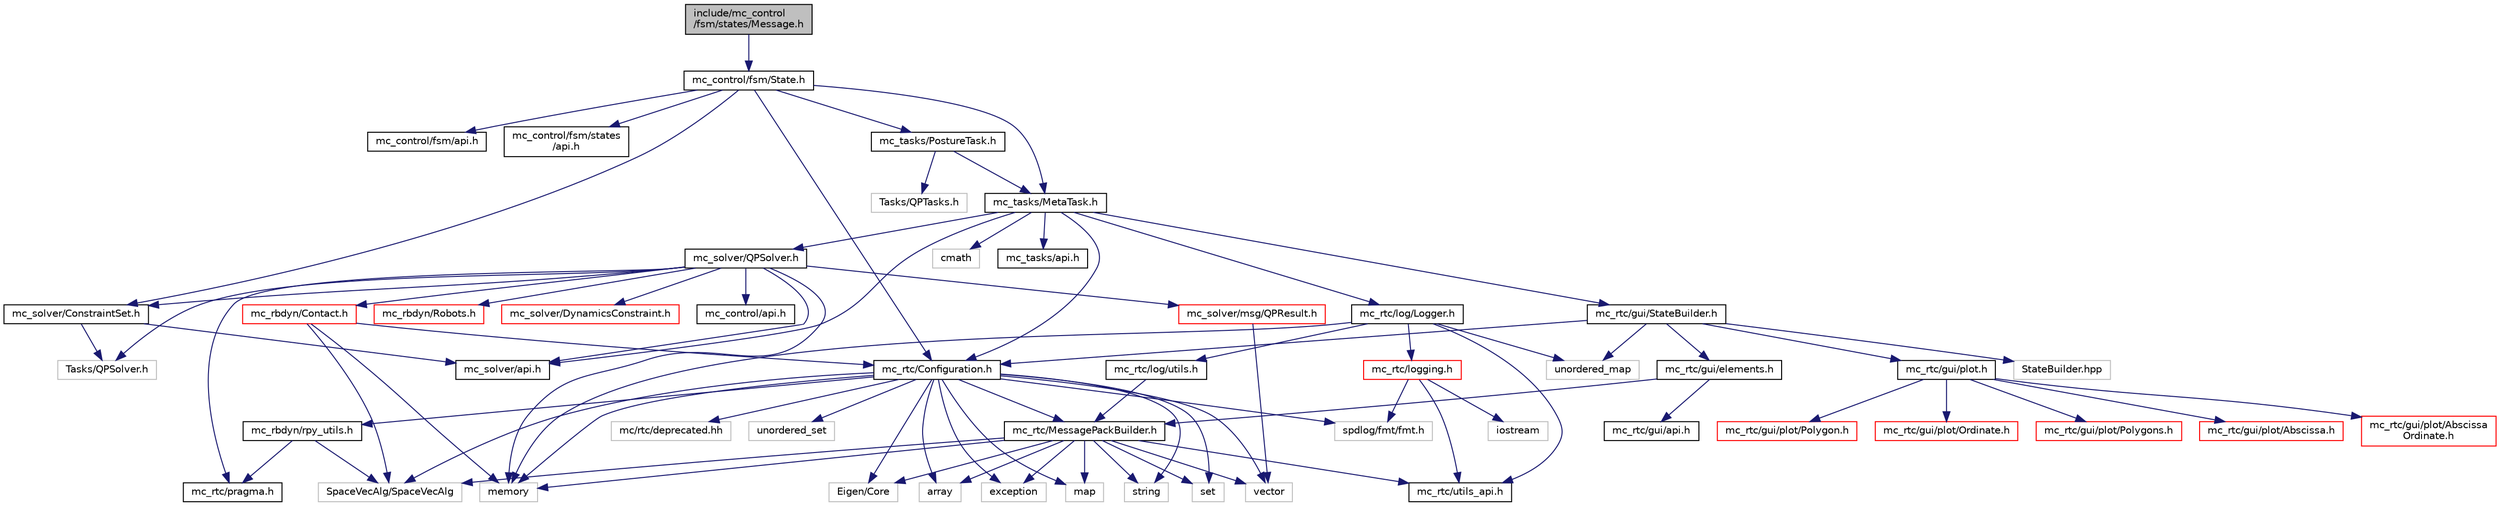 digraph "include/mc_control/fsm/states/Message.h"
{
 // INTERACTIVE_SVG=YES
  edge [fontname="Helvetica",fontsize="10",labelfontname="Helvetica",labelfontsize="10"];
  node [fontname="Helvetica",fontsize="10",shape=record];
  Node0 [label="include/mc_control\l/fsm/states/Message.h",height=0.2,width=0.4,color="black", fillcolor="grey75", style="filled", fontcolor="black"];
  Node0 -> Node1 [color="midnightblue",fontsize="10",style="solid",fontname="Helvetica"];
  Node1 [label="mc_control/fsm/State.h",height=0.2,width=0.4,color="black", fillcolor="white", style="filled",URL="$State_8h.html"];
  Node1 -> Node2 [color="midnightblue",fontsize="10",style="solid",fontname="Helvetica"];
  Node2 [label="mc_control/fsm/api.h",height=0.2,width=0.4,color="black", fillcolor="white", style="filled",URL="$mc__control_2fsm_2api_8h.html"];
  Node1 -> Node3 [color="midnightblue",fontsize="10",style="solid",fontname="Helvetica"];
  Node3 [label="mc_control/fsm/states\l/api.h",height=0.2,width=0.4,color="black", fillcolor="white", style="filled",URL="$mc__control_2fsm_2states_2api_8h.html"];
  Node1 -> Node4 [color="midnightblue",fontsize="10",style="solid",fontname="Helvetica"];
  Node4 [label="mc_solver/ConstraintSet.h",height=0.2,width=0.4,color="black", fillcolor="white", style="filled",URL="$ConstraintSet_8h.html"];
  Node4 -> Node5 [color="midnightblue",fontsize="10",style="solid",fontname="Helvetica"];
  Node5 [label="mc_solver/api.h",height=0.2,width=0.4,color="black", fillcolor="white", style="filled",URL="$mc__solver_2api_8h.html"];
  Node4 -> Node6 [color="midnightblue",fontsize="10",style="solid",fontname="Helvetica"];
  Node6 [label="Tasks/QPSolver.h",height=0.2,width=0.4,color="grey75", fillcolor="white", style="filled"];
  Node1 -> Node7 [color="midnightblue",fontsize="10",style="solid",fontname="Helvetica"];
  Node7 [label="mc_tasks/MetaTask.h",height=0.2,width=0.4,color="black", fillcolor="white", style="filled",URL="$MetaTask_8h.html"];
  Node7 -> Node8 [color="midnightblue",fontsize="10",style="solid",fontname="Helvetica"];
  Node8 [label="mc_rtc/Configuration.h",height=0.2,width=0.4,color="black", fillcolor="white", style="filled",URL="$mc__rtc_2Configuration_8h.html"];
  Node8 -> Node9 [color="midnightblue",fontsize="10",style="solid",fontname="Helvetica"];
  Node9 [label="mc_rtc/MessagePackBuilder.h",height=0.2,width=0.4,color="black", fillcolor="white", style="filled",URL="$MessagePackBuilder_8h.html"];
  Node9 -> Node10 [color="midnightblue",fontsize="10",style="solid",fontname="Helvetica"];
  Node10 [label="mc_rtc/utils_api.h",height=0.2,width=0.4,color="black", fillcolor="white", style="filled",URL="$utils__api_8h.html"];
  Node9 -> Node11 [color="midnightblue",fontsize="10",style="solid",fontname="Helvetica"];
  Node11 [label="SpaceVecAlg/SpaceVecAlg",height=0.2,width=0.4,color="grey75", fillcolor="white", style="filled"];
  Node9 -> Node12 [color="midnightblue",fontsize="10",style="solid",fontname="Helvetica"];
  Node12 [label="Eigen/Core",height=0.2,width=0.4,color="grey75", fillcolor="white", style="filled"];
  Node9 -> Node13 [color="midnightblue",fontsize="10",style="solid",fontname="Helvetica"];
  Node13 [label="array",height=0.2,width=0.4,color="grey75", fillcolor="white", style="filled"];
  Node9 -> Node14 [color="midnightblue",fontsize="10",style="solid",fontname="Helvetica"];
  Node14 [label="exception",height=0.2,width=0.4,color="grey75", fillcolor="white", style="filled"];
  Node9 -> Node15 [color="midnightblue",fontsize="10",style="solid",fontname="Helvetica"];
  Node15 [label="map",height=0.2,width=0.4,color="grey75", fillcolor="white", style="filled"];
  Node9 -> Node16 [color="midnightblue",fontsize="10",style="solid",fontname="Helvetica"];
  Node16 [label="memory",height=0.2,width=0.4,color="grey75", fillcolor="white", style="filled"];
  Node9 -> Node17 [color="midnightblue",fontsize="10",style="solid",fontname="Helvetica"];
  Node17 [label="set",height=0.2,width=0.4,color="grey75", fillcolor="white", style="filled"];
  Node9 -> Node18 [color="midnightblue",fontsize="10",style="solid",fontname="Helvetica"];
  Node18 [label="string",height=0.2,width=0.4,color="grey75", fillcolor="white", style="filled"];
  Node9 -> Node19 [color="midnightblue",fontsize="10",style="solid",fontname="Helvetica"];
  Node19 [label="vector",height=0.2,width=0.4,color="grey75", fillcolor="white", style="filled"];
  Node8 -> Node11 [color="midnightblue",fontsize="10",style="solid",fontname="Helvetica"];
  Node8 -> Node20 [color="midnightblue",fontsize="10",style="solid",fontname="Helvetica"];
  Node20 [label="mc_rbdyn/rpy_utils.h",height=0.2,width=0.4,color="black", fillcolor="white", style="filled",URL="$rpy__utils_8h.html"];
  Node20 -> Node21 [color="midnightblue",fontsize="10",style="solid",fontname="Helvetica"];
  Node21 [label="mc_rtc/pragma.h",height=0.2,width=0.4,color="black", fillcolor="white", style="filled",URL="$pragma_8h.html"];
  Node20 -> Node11 [color="midnightblue",fontsize="10",style="solid",fontname="Helvetica"];
  Node8 -> Node12 [color="midnightblue",fontsize="10",style="solid",fontname="Helvetica"];
  Node8 -> Node13 [color="midnightblue",fontsize="10",style="solid",fontname="Helvetica"];
  Node8 -> Node14 [color="midnightblue",fontsize="10",style="solid",fontname="Helvetica"];
  Node8 -> Node15 [color="midnightblue",fontsize="10",style="solid",fontname="Helvetica"];
  Node8 -> Node22 [color="midnightblue",fontsize="10",style="solid",fontname="Helvetica"];
  Node22 [label="mc/rtc/deprecated.hh",height=0.2,width=0.4,color="grey75", fillcolor="white", style="filled"];
  Node8 -> Node16 [color="midnightblue",fontsize="10",style="solid",fontname="Helvetica"];
  Node8 -> Node17 [color="midnightblue",fontsize="10",style="solid",fontname="Helvetica"];
  Node8 -> Node23 [color="midnightblue",fontsize="10",style="solid",fontname="Helvetica"];
  Node23 [label="spdlog/fmt/fmt.h",height=0.2,width=0.4,color="grey75", fillcolor="white", style="filled"];
  Node8 -> Node18 [color="midnightblue",fontsize="10",style="solid",fontname="Helvetica"];
  Node8 -> Node24 [color="midnightblue",fontsize="10",style="solid",fontname="Helvetica"];
  Node24 [label="unordered_set",height=0.2,width=0.4,color="grey75", fillcolor="white", style="filled"];
  Node8 -> Node19 [color="midnightblue",fontsize="10",style="solid",fontname="Helvetica"];
  Node7 -> Node25 [color="midnightblue",fontsize="10",style="solid",fontname="Helvetica"];
  Node25 [label="mc_rtc/gui/StateBuilder.h",height=0.2,width=0.4,color="black", fillcolor="white", style="filled",URL="$StateBuilder_8h.html"];
  Node25 -> Node8 [color="midnightblue",fontsize="10",style="solid",fontname="Helvetica"];
  Node25 -> Node26 [color="midnightblue",fontsize="10",style="solid",fontname="Helvetica"];
  Node26 [label="mc_rtc/gui/elements.h",height=0.2,width=0.4,color="black", fillcolor="white", style="filled",URL="$elements_8h.html"];
  Node26 -> Node9 [color="midnightblue",fontsize="10",style="solid",fontname="Helvetica"];
  Node26 -> Node27 [color="midnightblue",fontsize="10",style="solid",fontname="Helvetica"];
  Node27 [label="mc_rtc/gui/api.h",height=0.2,width=0.4,color="black", fillcolor="white", style="filled",URL="$mc__rtc_2gui_2api_8h.html"];
  Node25 -> Node28 [color="midnightblue",fontsize="10",style="solid",fontname="Helvetica"];
  Node28 [label="mc_rtc/gui/plot.h",height=0.2,width=0.4,color="black", fillcolor="white", style="filled",URL="$plot_8h.html"];
  Node28 -> Node29 [color="midnightblue",fontsize="10",style="solid",fontname="Helvetica"];
  Node29 [label="mc_rtc/gui/plot/Abscissa.h",height=0.2,width=0.4,color="red", fillcolor="white", style="filled",URL="$Abscissa_8h.html"];
  Node28 -> Node40 [color="midnightblue",fontsize="10",style="solid",fontname="Helvetica"];
  Node40 [label="mc_rtc/gui/plot/Abscissa\lOrdinate.h",height=0.2,width=0.4,color="red", fillcolor="white", style="filled",URL="$AbscissaOrdinate_8h.html"];
  Node28 -> Node41 [color="midnightblue",fontsize="10",style="solid",fontname="Helvetica"];
  Node41 [label="mc_rtc/gui/plot/Ordinate.h",height=0.2,width=0.4,color="red", fillcolor="white", style="filled",URL="$Ordinate_8h.html"];
  Node28 -> Node42 [color="midnightblue",fontsize="10",style="solid",fontname="Helvetica"];
  Node42 [label="mc_rtc/gui/plot/Polygon.h",height=0.2,width=0.4,color="red", fillcolor="white", style="filled",URL="$plot_2Polygon_8h.html"];
  Node28 -> Node43 [color="midnightblue",fontsize="10",style="solid",fontname="Helvetica"];
  Node43 [label="mc_rtc/gui/plot/Polygons.h",height=0.2,width=0.4,color="red", fillcolor="white", style="filled",URL="$Polygons_8h.html"];
  Node25 -> Node44 [color="midnightblue",fontsize="10",style="solid",fontname="Helvetica"];
  Node44 [label="unordered_map",height=0.2,width=0.4,color="grey75", fillcolor="white", style="filled"];
  Node25 -> Node45 [color="midnightblue",fontsize="10",style="solid",fontname="Helvetica"];
  Node45 [label="StateBuilder.hpp",height=0.2,width=0.4,color="grey75", fillcolor="white", style="filled"];
  Node7 -> Node46 [color="midnightblue",fontsize="10",style="solid",fontname="Helvetica"];
  Node46 [label="mc_rtc/log/Logger.h",height=0.2,width=0.4,color="black", fillcolor="white", style="filled",URL="$Logger_8h.html"];
  Node46 -> Node47 [color="midnightblue",fontsize="10",style="solid",fontname="Helvetica"];
  Node47 [label="mc_rtc/log/utils.h",height=0.2,width=0.4,color="black", fillcolor="white", style="filled",URL="$log_2utils_8h.html"];
  Node47 -> Node9 [color="midnightblue",fontsize="10",style="solid",fontname="Helvetica"];
  Node46 -> Node34 [color="midnightblue",fontsize="10",style="solid",fontname="Helvetica"];
  Node34 [label="mc_rtc/logging.h",height=0.2,width=0.4,color="red", fillcolor="white", style="filled",URL="$logging_8h.html"];
  Node34 -> Node10 [color="midnightblue",fontsize="10",style="solid",fontname="Helvetica"];
  Node34 -> Node35 [color="midnightblue",fontsize="10",style="solid",fontname="Helvetica"];
  Node35 [label="iostream",height=0.2,width=0.4,color="grey75", fillcolor="white", style="filled"];
  Node34 -> Node23 [color="midnightblue",fontsize="10",style="solid",fontname="Helvetica"];
  Node46 -> Node10 [color="midnightblue",fontsize="10",style="solid",fontname="Helvetica"];
  Node46 -> Node16 [color="midnightblue",fontsize="10",style="solid",fontname="Helvetica"];
  Node46 -> Node44 [color="midnightblue",fontsize="10",style="solid",fontname="Helvetica"];
  Node7 -> Node48 [color="midnightblue",fontsize="10",style="solid",fontname="Helvetica"];
  Node48 [label="mc_solver/QPSolver.h",height=0.2,width=0.4,color="black", fillcolor="white", style="filled",URL="$QPSolver_8h.html"];
  Node48 -> Node49 [color="midnightblue",fontsize="10",style="solid",fontname="Helvetica"];
  Node49 [label="mc_control/api.h",height=0.2,width=0.4,color="black", fillcolor="white", style="filled",URL="$mc__control_2api_8h.html"];
  Node48 -> Node50 [color="midnightblue",fontsize="10",style="solid",fontname="Helvetica"];
  Node50 [label="mc_rbdyn/Contact.h",height=0.2,width=0.4,color="red", fillcolor="white", style="filled",URL="$mc__rbdyn_2Contact_8h.html"];
  Node50 -> Node8 [color="midnightblue",fontsize="10",style="solid",fontname="Helvetica"];
  Node50 -> Node11 [color="midnightblue",fontsize="10",style="solid",fontname="Helvetica"];
  Node50 -> Node16 [color="midnightblue",fontsize="10",style="solid",fontname="Helvetica"];
  Node48 -> Node53 [color="midnightblue",fontsize="10",style="solid",fontname="Helvetica"];
  Node53 [label="mc_rbdyn/Robots.h",height=0.2,width=0.4,color="red", fillcolor="white", style="filled",URL="$Robots_8h.html"];
  Node48 -> Node21 [color="midnightblue",fontsize="10",style="solid",fontname="Helvetica"];
  Node48 -> Node4 [color="midnightblue",fontsize="10",style="solid",fontname="Helvetica"];
  Node48 -> Node83 [color="midnightblue",fontsize="10",style="solid",fontname="Helvetica"];
  Node83 [label="mc_solver/DynamicsConstraint.h",height=0.2,width=0.4,color="red", fillcolor="white", style="filled",URL="$DynamicsConstraint_8h.html"];
  Node48 -> Node5 [color="midnightblue",fontsize="10",style="solid",fontname="Helvetica"];
  Node48 -> Node87 [color="midnightblue",fontsize="10",style="solid",fontname="Helvetica"];
  Node87 [label="mc_solver/msg/QPResult.h",height=0.2,width=0.4,color="red", fillcolor="white", style="filled",URL="$QPResult_8h.html"];
  Node87 -> Node19 [color="midnightblue",fontsize="10",style="solid",fontname="Helvetica"];
  Node48 -> Node6 [color="midnightblue",fontsize="10",style="solid",fontname="Helvetica"];
  Node48 -> Node16 [color="midnightblue",fontsize="10",style="solid",fontname="Helvetica"];
  Node7 -> Node5 [color="midnightblue",fontsize="10",style="solid",fontname="Helvetica"];
  Node7 -> Node92 [color="midnightblue",fontsize="10",style="solid",fontname="Helvetica"];
  Node92 [label="mc_tasks/api.h",height=0.2,width=0.4,color="black", fillcolor="white", style="filled",URL="$mc__tasks_2api_8h.html"];
  Node7 -> Node93 [color="midnightblue",fontsize="10",style="solid",fontname="Helvetica"];
  Node93 [label="cmath",height=0.2,width=0.4,color="grey75", fillcolor="white", style="filled"];
  Node1 -> Node94 [color="midnightblue",fontsize="10",style="solid",fontname="Helvetica"];
  Node94 [label="mc_tasks/PostureTask.h",height=0.2,width=0.4,color="black", fillcolor="white", style="filled",URL="$PostureTask_8h.html"];
  Node94 -> Node7 [color="midnightblue",fontsize="10",style="solid",fontname="Helvetica"];
  Node94 -> Node95 [color="midnightblue",fontsize="10",style="solid",fontname="Helvetica"];
  Node95 [label="Tasks/QPTasks.h",height=0.2,width=0.4,color="grey75", fillcolor="white", style="filled"];
  Node1 -> Node8 [color="midnightblue",fontsize="10",style="solid",fontname="Helvetica"];
}
